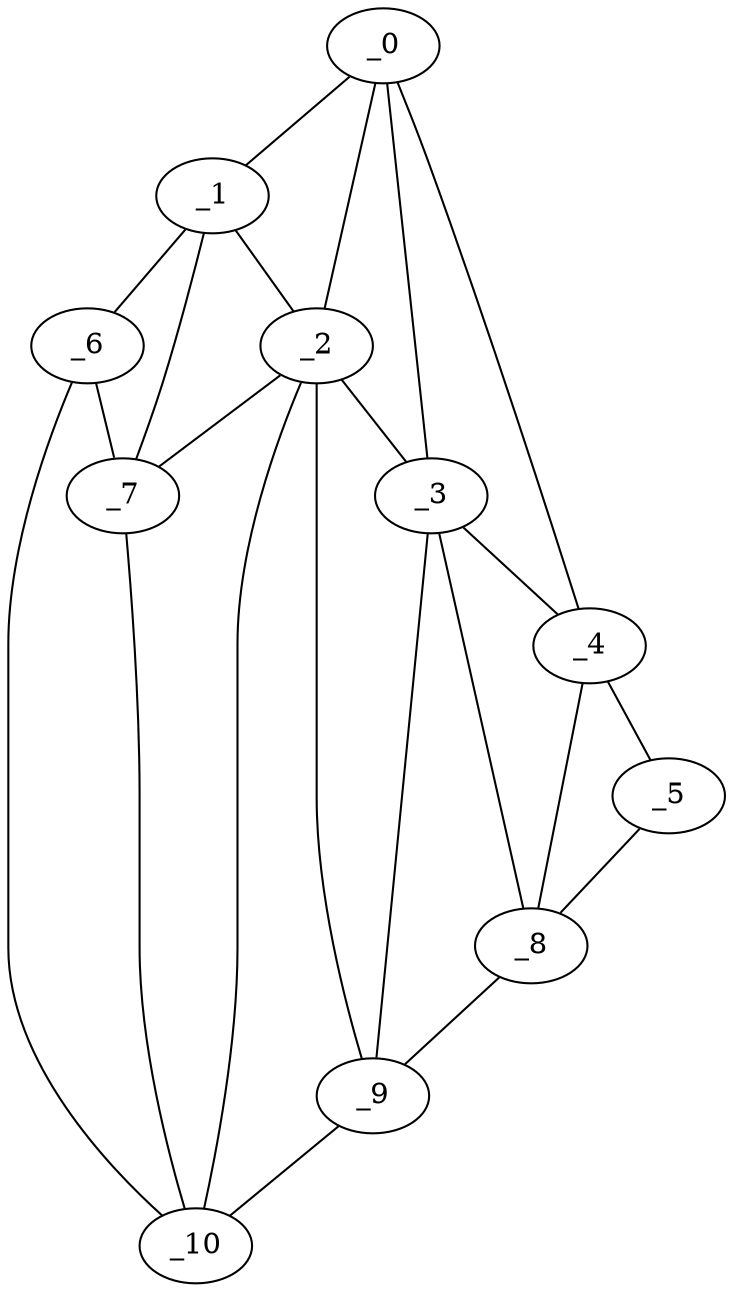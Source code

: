 graph "obj22__265.gxl" {
	_0	 [x=50,
		y=116];
	_1	 [x=52,
		y=6];
	_0 -- _1	 [valence=1];
	_2	 [x=57,
		y=72];
	_0 -- _2	 [valence=1];
	_3	 [x=57,
		y=103];
	_0 -- _3	 [valence=2];
	_4	 [x=62,
		y=125];
	_0 -- _4	 [valence=1];
	_1 -- _2	 [valence=2];
	_6	 [x=79,
		y=7];
	_1 -- _6	 [valence=1];
	_7	 [x=79,
		y=17];
	_1 -- _7	 [valence=2];
	_2 -- _3	 [valence=1];
	_2 -- _7	 [valence=2];
	_9	 [x=80,
		y=88];
	_2 -- _9	 [valence=2];
	_10	 [x=81,
		y=64];
	_2 -- _10	 [valence=2];
	_3 -- _4	 [valence=2];
	_8	 [x=79,
		y=107];
	_3 -- _8	 [valence=2];
	_3 -- _9	 [valence=2];
	_5	 [x=78,
		y=124];
	_4 -- _5	 [valence=1];
	_4 -- _8	 [valence=1];
	_5 -- _8	 [valence=1];
	_6 -- _7	 [valence=2];
	_6 -- _10	 [valence=1];
	_7 -- _10	 [valence=2];
	_8 -- _9	 [valence=1];
	_9 -- _10	 [valence=1];
}
